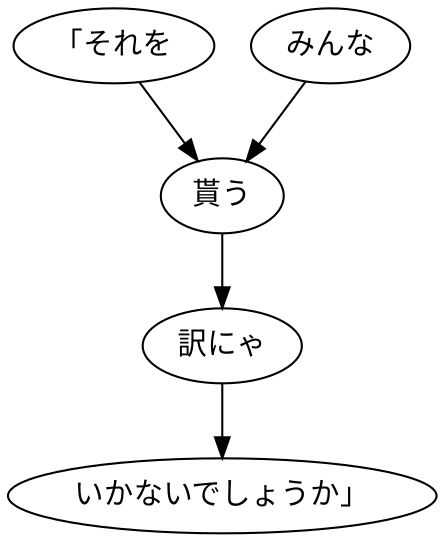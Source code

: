digraph graph9034 {
	node0 [label="「それを"];
	node1 [label="みんな"];
	node2 [label="貰う"];
	node3 [label="訳にゃ"];
	node4 [label="いかないでしょうか」"];
	node0 -> node2;
	node1 -> node2;
	node2 -> node3;
	node3 -> node4;
}

